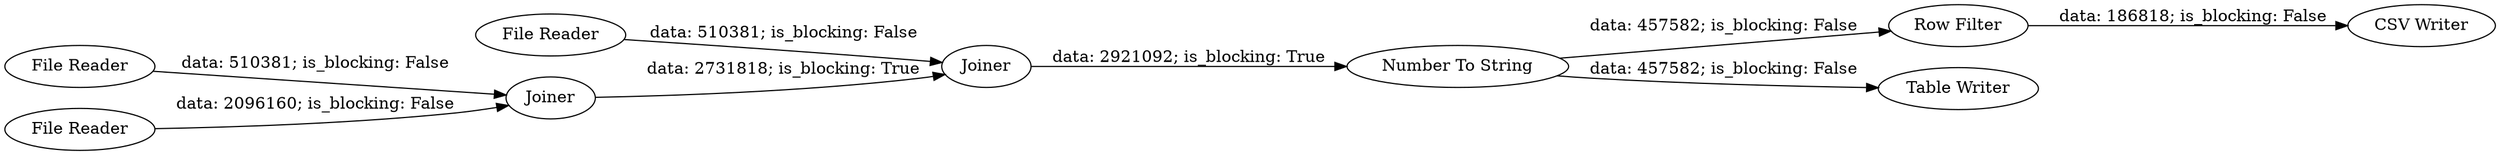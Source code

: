 digraph {
	"-5652570719641092854_13" [label=Joiner]
	"-5652570719641092854_15" [label="Row Filter"]
	"-5652570719641092854_2" [label="File Reader"]
	"-5652570719641092854_16" [label="CSV Writer"]
	"-5652570719641092854_6" [label=Joiner]
	"-5652570719641092854_7" [label="Table Writer"]
	"-5652570719641092854_4" [label="File Reader"]
	"-5652570719641092854_1" [label="File Reader"]
	"-5652570719641092854_14" [label="Number To String"]
	"-5652570719641092854_14" -> "-5652570719641092854_7" [label="data: 457582; is_blocking: False"]
	"-5652570719641092854_13" -> "-5652570719641092854_6" [label="data: 2731818; is_blocking: True"]
	"-5652570719641092854_6" -> "-5652570719641092854_14" [label="data: 2921092; is_blocking: True"]
	"-5652570719641092854_14" -> "-5652570719641092854_15" [label="data: 457582; is_blocking: False"]
	"-5652570719641092854_2" -> "-5652570719641092854_13" [label="data: 510381; is_blocking: False"]
	"-5652570719641092854_15" -> "-5652570719641092854_16" [label="data: 186818; is_blocking: False"]
	"-5652570719641092854_4" -> "-5652570719641092854_13" [label="data: 2096160; is_blocking: False"]
	"-5652570719641092854_1" -> "-5652570719641092854_6" [label="data: 510381; is_blocking: False"]
	rankdir=LR
}
